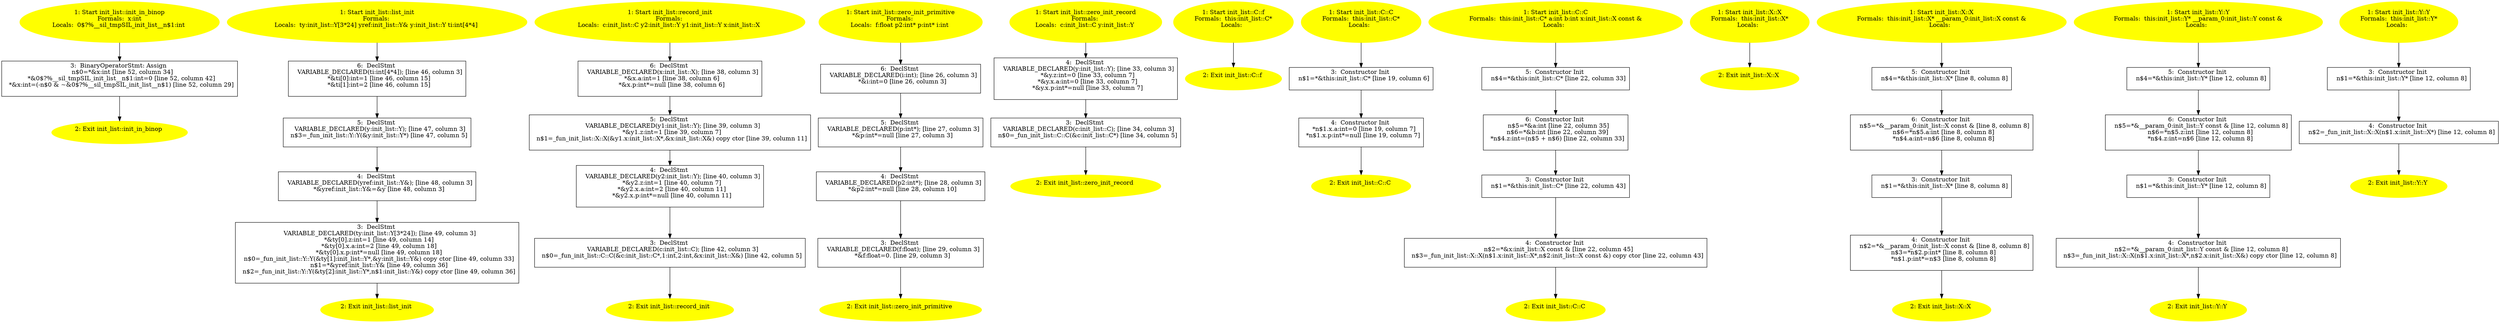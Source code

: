 /* @generated */
digraph cfg {
"init_in_binop#init_list#8348250075128359911.7adaa67964536570064366a92056cf46_1" [label="1: Start init_list::init_in_binop\nFormals:  x:int\nLocals:  0$?%__sil_tmpSIL_init_list__n$1:int \n  " color=yellow style=filled]
	

	 "init_in_binop#init_list#8348250075128359911.7adaa67964536570064366a92056cf46_1" -> "init_in_binop#init_list#8348250075128359911.7adaa67964536570064366a92056cf46_3" ;
"init_in_binop#init_list#8348250075128359911.7adaa67964536570064366a92056cf46_2" [label="2: Exit init_list::init_in_binop \n  " color=yellow style=filled]
	

"init_in_binop#init_list#8348250075128359911.7adaa67964536570064366a92056cf46_3" [label="3:  BinaryOperatorStmt: Assign \n   n$0=*&x:int [line 52, column 34]\n  *&0$?%__sil_tmpSIL_init_list__n$1:int=0 [line 52, column 42]\n  *&x:int=(-n$0 & ~&0$?%__sil_tmpSIL_init_list__n$1) [line 52, column 29]\n " shape="box"]
	

	 "init_in_binop#init_list#8348250075128359911.7adaa67964536570064366a92056cf46_3" -> "init_in_binop#init_list#8348250075128359911.7adaa67964536570064366a92056cf46_2" ;
"list_init#init_list#18348854466346904105.0126b9f1f80f91b73d5fbdbf2bc60754_1" [label="1: Start init_list::list_init\nFormals: \nLocals:  ty:init_list::Y[3*24] yref:init_list::Y& y:init_list::Y ti:int[4*4] \n  " color=yellow style=filled]
	

	 "list_init#init_list#18348854466346904105.0126b9f1f80f91b73d5fbdbf2bc60754_1" -> "list_init#init_list#18348854466346904105.0126b9f1f80f91b73d5fbdbf2bc60754_6" ;
"list_init#init_list#18348854466346904105.0126b9f1f80f91b73d5fbdbf2bc60754_2" [label="2: Exit init_list::list_init \n  " color=yellow style=filled]
	

"list_init#init_list#18348854466346904105.0126b9f1f80f91b73d5fbdbf2bc60754_3" [label="3:  DeclStmt \n   VARIABLE_DECLARED(ty:init_list::Y[3*24]); [line 49, column 3]\n  *&ty[0].z:int=1 [line 49, column 14]\n  *&ty[0].x.a:int=2 [line 49, column 18]\n  *&ty[0].x.p:int*=null [line 49, column 18]\n  n$0=_fun_init_list::Y::Y(&ty[1]:init_list::Y*,&y:init_list::Y&) copy ctor [line 49, column 33]\n  n$1=*&yref:init_list::Y& [line 49, column 36]\n  n$2=_fun_init_list::Y::Y(&ty[2]:init_list::Y*,n$1:init_list::Y&) copy ctor [line 49, column 36]\n " shape="box"]
	

	 "list_init#init_list#18348854466346904105.0126b9f1f80f91b73d5fbdbf2bc60754_3" -> "list_init#init_list#18348854466346904105.0126b9f1f80f91b73d5fbdbf2bc60754_2" ;
"list_init#init_list#18348854466346904105.0126b9f1f80f91b73d5fbdbf2bc60754_4" [label="4:  DeclStmt \n   VARIABLE_DECLARED(yref:init_list::Y&); [line 48, column 3]\n  *&yref:init_list::Y&=&y [line 48, column 3]\n " shape="box"]
	

	 "list_init#init_list#18348854466346904105.0126b9f1f80f91b73d5fbdbf2bc60754_4" -> "list_init#init_list#18348854466346904105.0126b9f1f80f91b73d5fbdbf2bc60754_3" ;
"list_init#init_list#18348854466346904105.0126b9f1f80f91b73d5fbdbf2bc60754_5" [label="5:  DeclStmt \n   VARIABLE_DECLARED(y:init_list::Y); [line 47, column 3]\n  n$3=_fun_init_list::Y::Y(&y:init_list::Y*) [line 47, column 5]\n " shape="box"]
	

	 "list_init#init_list#18348854466346904105.0126b9f1f80f91b73d5fbdbf2bc60754_5" -> "list_init#init_list#18348854466346904105.0126b9f1f80f91b73d5fbdbf2bc60754_4" ;
"list_init#init_list#18348854466346904105.0126b9f1f80f91b73d5fbdbf2bc60754_6" [label="6:  DeclStmt \n   VARIABLE_DECLARED(ti:int[4*4]); [line 46, column 3]\n  *&ti[0]:int=1 [line 46, column 15]\n  *&ti[1]:int=2 [line 46, column 15]\n " shape="box"]
	

	 "list_init#init_list#18348854466346904105.0126b9f1f80f91b73d5fbdbf2bc60754_6" -> "list_init#init_list#18348854466346904105.0126b9f1f80f91b73d5fbdbf2bc60754_5" ;
"record_init#init_list#9390182661430352809.a0bac2a3cf71c0b7c450ce49d030845f_1" [label="1: Start init_list::record_init\nFormals: \nLocals:  c:init_list::C y2:init_list::Y y1:init_list::Y x:init_list::X \n  " color=yellow style=filled]
	

	 "record_init#init_list#9390182661430352809.a0bac2a3cf71c0b7c450ce49d030845f_1" -> "record_init#init_list#9390182661430352809.a0bac2a3cf71c0b7c450ce49d030845f_6" ;
"record_init#init_list#9390182661430352809.a0bac2a3cf71c0b7c450ce49d030845f_2" [label="2: Exit init_list::record_init \n  " color=yellow style=filled]
	

"record_init#init_list#9390182661430352809.a0bac2a3cf71c0b7c450ce49d030845f_3" [label="3:  DeclStmt \n   VARIABLE_DECLARED(c:init_list::C); [line 42, column 3]\n  n$0=_fun_init_list::C::C(&c:init_list::C*,1:int,2:int,&x:init_list::X&) [line 42, column 5]\n " shape="box"]
	

	 "record_init#init_list#9390182661430352809.a0bac2a3cf71c0b7c450ce49d030845f_3" -> "record_init#init_list#9390182661430352809.a0bac2a3cf71c0b7c450ce49d030845f_2" ;
"record_init#init_list#9390182661430352809.a0bac2a3cf71c0b7c450ce49d030845f_4" [label="4:  DeclStmt \n   VARIABLE_DECLARED(y2:init_list::Y); [line 40, column 3]\n  *&y2.z:int=1 [line 40, column 7]\n  *&y2.x.a:int=2 [line 40, column 11]\n  *&y2.x.p:int*=null [line 40, column 11]\n " shape="box"]
	

	 "record_init#init_list#9390182661430352809.a0bac2a3cf71c0b7c450ce49d030845f_4" -> "record_init#init_list#9390182661430352809.a0bac2a3cf71c0b7c450ce49d030845f_3" ;
"record_init#init_list#9390182661430352809.a0bac2a3cf71c0b7c450ce49d030845f_5" [label="5:  DeclStmt \n   VARIABLE_DECLARED(y1:init_list::Y); [line 39, column 3]\n  *&y1.z:int=1 [line 39, column 7]\n  n$1=_fun_init_list::X::X(&y1.x:init_list::X*,&x:init_list::X&) copy ctor [line 39, column 11]\n " shape="box"]
	

	 "record_init#init_list#9390182661430352809.a0bac2a3cf71c0b7c450ce49d030845f_5" -> "record_init#init_list#9390182661430352809.a0bac2a3cf71c0b7c450ce49d030845f_4" ;
"record_init#init_list#9390182661430352809.a0bac2a3cf71c0b7c450ce49d030845f_6" [label="6:  DeclStmt \n   VARIABLE_DECLARED(x:init_list::X); [line 38, column 3]\n  *&x.a:int=1 [line 38, column 6]\n  *&x.p:int*=null [line 38, column 6]\n " shape="box"]
	

	 "record_init#init_list#9390182661430352809.a0bac2a3cf71c0b7c450ce49d030845f_6" -> "record_init#init_list#9390182661430352809.a0bac2a3cf71c0b7c450ce49d030845f_5" ;
"zero_init_primitive#init_list#3465759276925732066.1d03db1e38d38f4b345f33049176e92c_1" [label="1: Start init_list::zero_init_primitive\nFormals: \nLocals:  f:float p2:int* p:int* i:int \n  " color=yellow style=filled]
	

	 "zero_init_primitive#init_list#3465759276925732066.1d03db1e38d38f4b345f33049176e92c_1" -> "zero_init_primitive#init_list#3465759276925732066.1d03db1e38d38f4b345f33049176e92c_6" ;
"zero_init_primitive#init_list#3465759276925732066.1d03db1e38d38f4b345f33049176e92c_2" [label="2: Exit init_list::zero_init_primitive \n  " color=yellow style=filled]
	

"zero_init_primitive#init_list#3465759276925732066.1d03db1e38d38f4b345f33049176e92c_3" [label="3:  DeclStmt \n   VARIABLE_DECLARED(f:float); [line 29, column 3]\n  *&f:float=0. [line 29, column 3]\n " shape="box"]
	

	 "zero_init_primitive#init_list#3465759276925732066.1d03db1e38d38f4b345f33049176e92c_3" -> "zero_init_primitive#init_list#3465759276925732066.1d03db1e38d38f4b345f33049176e92c_2" ;
"zero_init_primitive#init_list#3465759276925732066.1d03db1e38d38f4b345f33049176e92c_4" [label="4:  DeclStmt \n   VARIABLE_DECLARED(p2:int*); [line 28, column 3]\n  *&p2:int*=null [line 28, column 10]\n " shape="box"]
	

	 "zero_init_primitive#init_list#3465759276925732066.1d03db1e38d38f4b345f33049176e92c_4" -> "zero_init_primitive#init_list#3465759276925732066.1d03db1e38d38f4b345f33049176e92c_3" ;
"zero_init_primitive#init_list#3465759276925732066.1d03db1e38d38f4b345f33049176e92c_5" [label="5:  DeclStmt \n   VARIABLE_DECLARED(p:int*); [line 27, column 3]\n  *&p:int*=null [line 27, column 3]\n " shape="box"]
	

	 "zero_init_primitive#init_list#3465759276925732066.1d03db1e38d38f4b345f33049176e92c_5" -> "zero_init_primitive#init_list#3465759276925732066.1d03db1e38d38f4b345f33049176e92c_4" ;
"zero_init_primitive#init_list#3465759276925732066.1d03db1e38d38f4b345f33049176e92c_6" [label="6:  DeclStmt \n   VARIABLE_DECLARED(i:int); [line 26, column 3]\n  *&i:int=0 [line 26, column 3]\n " shape="box"]
	

	 "zero_init_primitive#init_list#3465759276925732066.1d03db1e38d38f4b345f33049176e92c_6" -> "zero_init_primitive#init_list#3465759276925732066.1d03db1e38d38f4b345f33049176e92c_5" ;
"zero_init_record#init_list#7364160241041626579.8baaea62666796dca7b4a7b11bf4f2bb_1" [label="1: Start init_list::zero_init_record\nFormals: \nLocals:  c:init_list::C y:init_list::Y \n  " color=yellow style=filled]
	

	 "zero_init_record#init_list#7364160241041626579.8baaea62666796dca7b4a7b11bf4f2bb_1" -> "zero_init_record#init_list#7364160241041626579.8baaea62666796dca7b4a7b11bf4f2bb_4" ;
"zero_init_record#init_list#7364160241041626579.8baaea62666796dca7b4a7b11bf4f2bb_2" [label="2: Exit init_list::zero_init_record \n  " color=yellow style=filled]
	

"zero_init_record#init_list#7364160241041626579.8baaea62666796dca7b4a7b11bf4f2bb_3" [label="3:  DeclStmt \n   VARIABLE_DECLARED(c:init_list::C); [line 34, column 3]\n  n$0=_fun_init_list::C::C(&c:init_list::C*) [line 34, column 5]\n " shape="box"]
	

	 "zero_init_record#init_list#7364160241041626579.8baaea62666796dca7b4a7b11bf4f2bb_3" -> "zero_init_record#init_list#7364160241041626579.8baaea62666796dca7b4a7b11bf4f2bb_2" ;
"zero_init_record#init_list#7364160241041626579.8baaea62666796dca7b4a7b11bf4f2bb_4" [label="4:  DeclStmt \n   VARIABLE_DECLARED(y:init_list::Y); [line 33, column 3]\n  *&y.z:int=0 [line 33, column 7]\n  *&y.x.a:int=0 [line 33, column 7]\n  *&y.x.p:int*=null [line 33, column 7]\n " shape="box"]
	

	 "zero_init_record#init_list#7364160241041626579.8baaea62666796dca7b4a7b11bf4f2bb_4" -> "zero_init_record#init_list#7364160241041626579.8baaea62666796dca7b4a7b11bf4f2bb_3" ;
"f#C#init_list#(17813515084368904036).f077ed1f0db2e84c012845f48373d63b_1" [label="1: Start init_list::C::f\nFormals:  this:init_list::C*\nLocals:  \n  " color=yellow style=filled]
	

	 "f#C#init_list#(17813515084368904036).f077ed1f0db2e84c012845f48373d63b_1" -> "f#C#init_list#(17813515084368904036).f077ed1f0db2e84c012845f48373d63b_2" ;
"f#C#init_list#(17813515084368904036).f077ed1f0db2e84c012845f48373d63b_2" [label="2: Exit init_list::C::f \n  " color=yellow style=filled]
	

"C#C#init_list#{2078137693366693442}.8c327f8d277d54db4e65b8ab2016ae1f_1" [label="1: Start init_list::C::C\nFormals:  this:init_list::C*\nLocals:  \n  " color=yellow style=filled]
	

	 "C#C#init_list#{2078137693366693442}.8c327f8d277d54db4e65b8ab2016ae1f_1" -> "C#C#init_list#{2078137693366693442}.8c327f8d277d54db4e65b8ab2016ae1f_3" ;
"C#C#init_list#{2078137693366693442}.8c327f8d277d54db4e65b8ab2016ae1f_2" [label="2: Exit init_list::C::C \n  " color=yellow style=filled]
	

"C#C#init_list#{2078137693366693442}.8c327f8d277d54db4e65b8ab2016ae1f_3" [label="3:  Constructor Init \n   n$1=*&this:init_list::C* [line 19, column 6]\n " shape="box"]
	

	 "C#C#init_list#{2078137693366693442}.8c327f8d277d54db4e65b8ab2016ae1f_3" -> "C#C#init_list#{2078137693366693442}.8c327f8d277d54db4e65b8ab2016ae1f_4" ;
"C#C#init_list#{2078137693366693442}.8c327f8d277d54db4e65b8ab2016ae1f_4" [label="4:  Constructor Init \n   *n$1.x.a:int=0 [line 19, column 7]\n  *n$1.x.p:int*=null [line 19, column 7]\n " shape="box"]
	

	 "C#C#init_list#{2078137693366693442}.8c327f8d277d54db4e65b8ab2016ae1f_4" -> "C#C#init_list#{2078137693366693442}.8c327f8d277d54db4e65b8ab2016ae1f_2" ;
"C#C#init_list#{9473316906448727589}.5e7e92edb57b7e9a206c90855ab69889_1" [label="1: Start init_list::C::C\nFormals:  this:init_list::C* a:int b:int x:init_list::X const &\nLocals:  \n  " color=yellow style=filled]
	

	 "C#C#init_list#{9473316906448727589}.5e7e92edb57b7e9a206c90855ab69889_1" -> "C#C#init_list#{9473316906448727589}.5e7e92edb57b7e9a206c90855ab69889_5" ;
"C#C#init_list#{9473316906448727589}.5e7e92edb57b7e9a206c90855ab69889_2" [label="2: Exit init_list::C::C \n  " color=yellow style=filled]
	

"C#C#init_list#{9473316906448727589}.5e7e92edb57b7e9a206c90855ab69889_3" [label="3:  Constructor Init \n   n$1=*&this:init_list::C* [line 22, column 43]\n " shape="box"]
	

	 "C#C#init_list#{9473316906448727589}.5e7e92edb57b7e9a206c90855ab69889_3" -> "C#C#init_list#{9473316906448727589}.5e7e92edb57b7e9a206c90855ab69889_4" ;
"C#C#init_list#{9473316906448727589}.5e7e92edb57b7e9a206c90855ab69889_4" [label="4:  Constructor Init \n   n$2=*&x:init_list::X const & [line 22, column 45]\n  n$3=_fun_init_list::X::X(n$1.x:init_list::X*,n$2:init_list::X const &) copy ctor [line 22, column 43]\n " shape="box"]
	

	 "C#C#init_list#{9473316906448727589}.5e7e92edb57b7e9a206c90855ab69889_4" -> "C#C#init_list#{9473316906448727589}.5e7e92edb57b7e9a206c90855ab69889_2" ;
"C#C#init_list#{9473316906448727589}.5e7e92edb57b7e9a206c90855ab69889_5" [label="5:  Constructor Init \n   n$4=*&this:init_list::C* [line 22, column 33]\n " shape="box"]
	

	 "C#C#init_list#{9473316906448727589}.5e7e92edb57b7e9a206c90855ab69889_5" -> "C#C#init_list#{9473316906448727589}.5e7e92edb57b7e9a206c90855ab69889_6" ;
"C#C#init_list#{9473316906448727589}.5e7e92edb57b7e9a206c90855ab69889_6" [label="6:  Constructor Init \n   n$5=*&a:int [line 22, column 35]\n  n$6=*&b:int [line 22, column 39]\n  *n$4.z:int=(n$5 + n$6) [line 22, column 33]\n " shape="box"]
	

	 "C#C#init_list#{9473316906448727589}.5e7e92edb57b7e9a206c90855ab69889_6" -> "C#C#init_list#{9473316906448727589}.5e7e92edb57b7e9a206c90855ab69889_3" ;
"X#X#init_list#{12753046806942070827}.1efd898de92870cda553b4bfbf477dc0_1" [label="1: Start init_list::X::X\nFormals:  this:init_list::X*\nLocals:  \n  " color=yellow style=filled]
	

	 "X#X#init_list#{12753046806942070827}.1efd898de92870cda553b4bfbf477dc0_1" -> "X#X#init_list#{12753046806942070827}.1efd898de92870cda553b4bfbf477dc0_2" ;
"X#X#init_list#{12753046806942070827}.1efd898de92870cda553b4bfbf477dc0_2" [label="2: Exit init_list::X::X \n  " color=yellow style=filled]
	

"X#X#init_list#{7348299791177244048}.23ae9de76be6795cef925262b7b1950f_1" [label="1: Start init_list::X::X\nFormals:  this:init_list::X* __param_0:init_list::X const &\nLocals:  \n  " color=yellow style=filled]
	

	 "X#X#init_list#{7348299791177244048}.23ae9de76be6795cef925262b7b1950f_1" -> "X#X#init_list#{7348299791177244048}.23ae9de76be6795cef925262b7b1950f_5" ;
"X#X#init_list#{7348299791177244048}.23ae9de76be6795cef925262b7b1950f_2" [label="2: Exit init_list::X::X \n  " color=yellow style=filled]
	

"X#X#init_list#{7348299791177244048}.23ae9de76be6795cef925262b7b1950f_3" [label="3:  Constructor Init \n   n$1=*&this:init_list::X* [line 8, column 8]\n " shape="box"]
	

	 "X#X#init_list#{7348299791177244048}.23ae9de76be6795cef925262b7b1950f_3" -> "X#X#init_list#{7348299791177244048}.23ae9de76be6795cef925262b7b1950f_4" ;
"X#X#init_list#{7348299791177244048}.23ae9de76be6795cef925262b7b1950f_4" [label="4:  Constructor Init \n   n$2=*&__param_0:init_list::X const & [line 8, column 8]\n  n$3=*n$2.p:int* [line 8, column 8]\n  *n$1.p:int*=n$3 [line 8, column 8]\n " shape="box"]
	

	 "X#X#init_list#{7348299791177244048}.23ae9de76be6795cef925262b7b1950f_4" -> "X#X#init_list#{7348299791177244048}.23ae9de76be6795cef925262b7b1950f_2" ;
"X#X#init_list#{7348299791177244048}.23ae9de76be6795cef925262b7b1950f_5" [label="5:  Constructor Init \n   n$4=*&this:init_list::X* [line 8, column 8]\n " shape="box"]
	

	 "X#X#init_list#{7348299791177244048}.23ae9de76be6795cef925262b7b1950f_5" -> "X#X#init_list#{7348299791177244048}.23ae9de76be6795cef925262b7b1950f_6" ;
"X#X#init_list#{7348299791177244048}.23ae9de76be6795cef925262b7b1950f_6" [label="6:  Constructor Init \n   n$5=*&__param_0:init_list::X const & [line 8, column 8]\n  n$6=*n$5.a:int [line 8, column 8]\n  *n$4.a:int=n$6 [line 8, column 8]\n " shape="box"]
	

	 "X#X#init_list#{7348299791177244048}.23ae9de76be6795cef925262b7b1950f_6" -> "X#X#init_list#{7348299791177244048}.23ae9de76be6795cef925262b7b1950f_3" ;
"Y#Y#init_list#{657511410642540519}.bde8453c853125848f32815f22fabd2b_1" [label="1: Start init_list::Y::Y\nFormals:  this:init_list::Y* __param_0:init_list::Y const &\nLocals:  \n  " color=yellow style=filled]
	

	 "Y#Y#init_list#{657511410642540519}.bde8453c853125848f32815f22fabd2b_1" -> "Y#Y#init_list#{657511410642540519}.bde8453c853125848f32815f22fabd2b_5" ;
"Y#Y#init_list#{657511410642540519}.bde8453c853125848f32815f22fabd2b_2" [label="2: Exit init_list::Y::Y \n  " color=yellow style=filled]
	

"Y#Y#init_list#{657511410642540519}.bde8453c853125848f32815f22fabd2b_3" [label="3:  Constructor Init \n   n$1=*&this:init_list::Y* [line 12, column 8]\n " shape="box"]
	

	 "Y#Y#init_list#{657511410642540519}.bde8453c853125848f32815f22fabd2b_3" -> "Y#Y#init_list#{657511410642540519}.bde8453c853125848f32815f22fabd2b_4" ;
"Y#Y#init_list#{657511410642540519}.bde8453c853125848f32815f22fabd2b_4" [label="4:  Constructor Init \n   n$2=*&__param_0:init_list::Y const & [line 12, column 8]\n  n$3=_fun_init_list::X::X(n$1.x:init_list::X*,n$2.x:init_list::X&) copy ctor [line 12, column 8]\n " shape="box"]
	

	 "Y#Y#init_list#{657511410642540519}.bde8453c853125848f32815f22fabd2b_4" -> "Y#Y#init_list#{657511410642540519}.bde8453c853125848f32815f22fabd2b_2" ;
"Y#Y#init_list#{657511410642540519}.bde8453c853125848f32815f22fabd2b_5" [label="5:  Constructor Init \n   n$4=*&this:init_list::Y* [line 12, column 8]\n " shape="box"]
	

	 "Y#Y#init_list#{657511410642540519}.bde8453c853125848f32815f22fabd2b_5" -> "Y#Y#init_list#{657511410642540519}.bde8453c853125848f32815f22fabd2b_6" ;
"Y#Y#init_list#{657511410642540519}.bde8453c853125848f32815f22fabd2b_6" [label="6:  Constructor Init \n   n$5=*&__param_0:init_list::Y const & [line 12, column 8]\n  n$6=*n$5.z:int [line 12, column 8]\n  *n$4.z:int=n$6 [line 12, column 8]\n " shape="box"]
	

	 "Y#Y#init_list#{657511410642540519}.bde8453c853125848f32815f22fabd2b_6" -> "Y#Y#init_list#{657511410642540519}.bde8453c853125848f32815f22fabd2b_3" ;
"Y#Y#init_list#{8563191656710678156}.e0b0645b50ae7ca732891522c0978402_1" [label="1: Start init_list::Y::Y\nFormals:  this:init_list::Y*\nLocals:  \n  " color=yellow style=filled]
	

	 "Y#Y#init_list#{8563191656710678156}.e0b0645b50ae7ca732891522c0978402_1" -> "Y#Y#init_list#{8563191656710678156}.e0b0645b50ae7ca732891522c0978402_3" ;
"Y#Y#init_list#{8563191656710678156}.e0b0645b50ae7ca732891522c0978402_2" [label="2: Exit init_list::Y::Y \n  " color=yellow style=filled]
	

"Y#Y#init_list#{8563191656710678156}.e0b0645b50ae7ca732891522c0978402_3" [label="3:  Constructor Init \n   n$1=*&this:init_list::Y* [line 12, column 8]\n " shape="box"]
	

	 "Y#Y#init_list#{8563191656710678156}.e0b0645b50ae7ca732891522c0978402_3" -> "Y#Y#init_list#{8563191656710678156}.e0b0645b50ae7ca732891522c0978402_4" ;
"Y#Y#init_list#{8563191656710678156}.e0b0645b50ae7ca732891522c0978402_4" [label="4:  Constructor Init \n   n$2=_fun_init_list::X::X(n$1.x:init_list::X*) [line 12, column 8]\n " shape="box"]
	

	 "Y#Y#init_list#{8563191656710678156}.e0b0645b50ae7ca732891522c0978402_4" -> "Y#Y#init_list#{8563191656710678156}.e0b0645b50ae7ca732891522c0978402_2" ;
}
